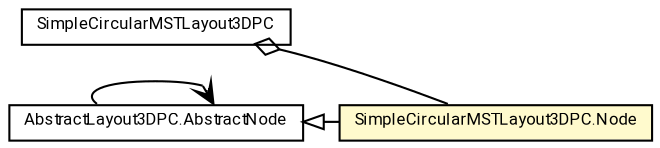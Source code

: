 #!/usr/local/bin/dot
#
# Class diagram 
# Generated by UMLGraph version R5_7_2-60-g0e99a6 (http://www.spinellis.gr/umlgraph/)
#

digraph G {
	graph [fontnames="svg"]
	edge [fontname="Roboto",fontsize=7,labelfontname="Roboto",labelfontsize=7,color="black"];
	node [fontname="Roboto",fontcolor="black",fontsize=8,shape=plaintext,margin=0,width=0,height=0];
	nodesep=0.15;
	ranksep=0.25;
	rankdir=LR;
	// de.lmu.ifi.dbs.elki.visualization.parallel3d.layout.SimpleCircularMSTLayout3DPC
	c9434701 [label=<<table title="de.lmu.ifi.dbs.elki.visualization.parallel3d.layout.SimpleCircularMSTLayout3DPC" border="0" cellborder="1" cellspacing="0" cellpadding="2" href="SimpleCircularMSTLayout3DPC.html" target="_parent">
		<tr><td><table border="0" cellspacing="0" cellpadding="1">
		<tr><td align="center" balign="center"> <font face="Roboto">SimpleCircularMSTLayout3DPC</font> </td></tr>
		</table></td></tr>
		</table>>, URL="SimpleCircularMSTLayout3DPC.html"];
	// de.lmu.ifi.dbs.elki.visualization.parallel3d.layout.SimpleCircularMSTLayout3DPC.Node
	c9434702 [label=<<table title="de.lmu.ifi.dbs.elki.visualization.parallel3d.layout.SimpleCircularMSTLayout3DPC.Node" border="0" cellborder="1" cellspacing="0" cellpadding="2" bgcolor="lemonChiffon" href="SimpleCircularMSTLayout3DPC.Node.html" target="_parent">
		<tr><td><table border="0" cellspacing="0" cellpadding="1">
		<tr><td align="center" balign="center"> <font face="Roboto">SimpleCircularMSTLayout3DPC.Node</font> </td></tr>
		</table></td></tr>
		</table>>, URL="SimpleCircularMSTLayout3DPC.Node.html"];
	// de.lmu.ifi.dbs.elki.visualization.parallel3d.layout.AbstractLayout3DPC.AbstractNode<N extends de.lmu.ifi.dbs.elki.visualization.parallel3d.layout.AbstractLayout3DPC.AbstractNode<N>>
	c9434710 [label=<<table title="de.lmu.ifi.dbs.elki.visualization.parallel3d.layout.AbstractLayout3DPC.AbstractNode" border="0" cellborder="1" cellspacing="0" cellpadding="2" href="AbstractLayout3DPC.AbstractNode.html" target="_parent">
		<tr><td><table border="0" cellspacing="0" cellpadding="1">
		<tr><td align="center" balign="center"> <font face="Roboto">AbstractLayout3DPC.AbstractNode</font> </td></tr>
		</table></td></tr>
		</table>>, URL="AbstractLayout3DPC.AbstractNode.html"];
	// de.lmu.ifi.dbs.elki.visualization.parallel3d.layout.SimpleCircularMSTLayout3DPC has de.lmu.ifi.dbs.elki.visualization.parallel3d.layout.SimpleCircularMSTLayout3DPC.Node
	c9434701 -> c9434702 [arrowhead=none,arrowtail=ediamond,dir=back,weight=4];
	// de.lmu.ifi.dbs.elki.visualization.parallel3d.layout.SimpleCircularMSTLayout3DPC.Node extends de.lmu.ifi.dbs.elki.visualization.parallel3d.layout.AbstractLayout3DPC.AbstractNode<N extends de.lmu.ifi.dbs.elki.visualization.parallel3d.layout.AbstractLayout3DPC.AbstractNode<N>>
	c9434710 -> c9434702 [arrowtail=empty,dir=back,weight=10];
	// de.lmu.ifi.dbs.elki.visualization.parallel3d.layout.AbstractLayout3DPC.AbstractNode<N extends de.lmu.ifi.dbs.elki.visualization.parallel3d.layout.AbstractLayout3DPC.AbstractNode<N>> navassoc de.lmu.ifi.dbs.elki.visualization.parallel3d.layout.AbstractLayout3DPC.AbstractNode<N extends de.lmu.ifi.dbs.elki.visualization.parallel3d.layout.AbstractLayout3DPC.AbstractNode<N>>
	c9434710 -> c9434710 [arrowhead=open,weight=1,headlabel="*"];
}

